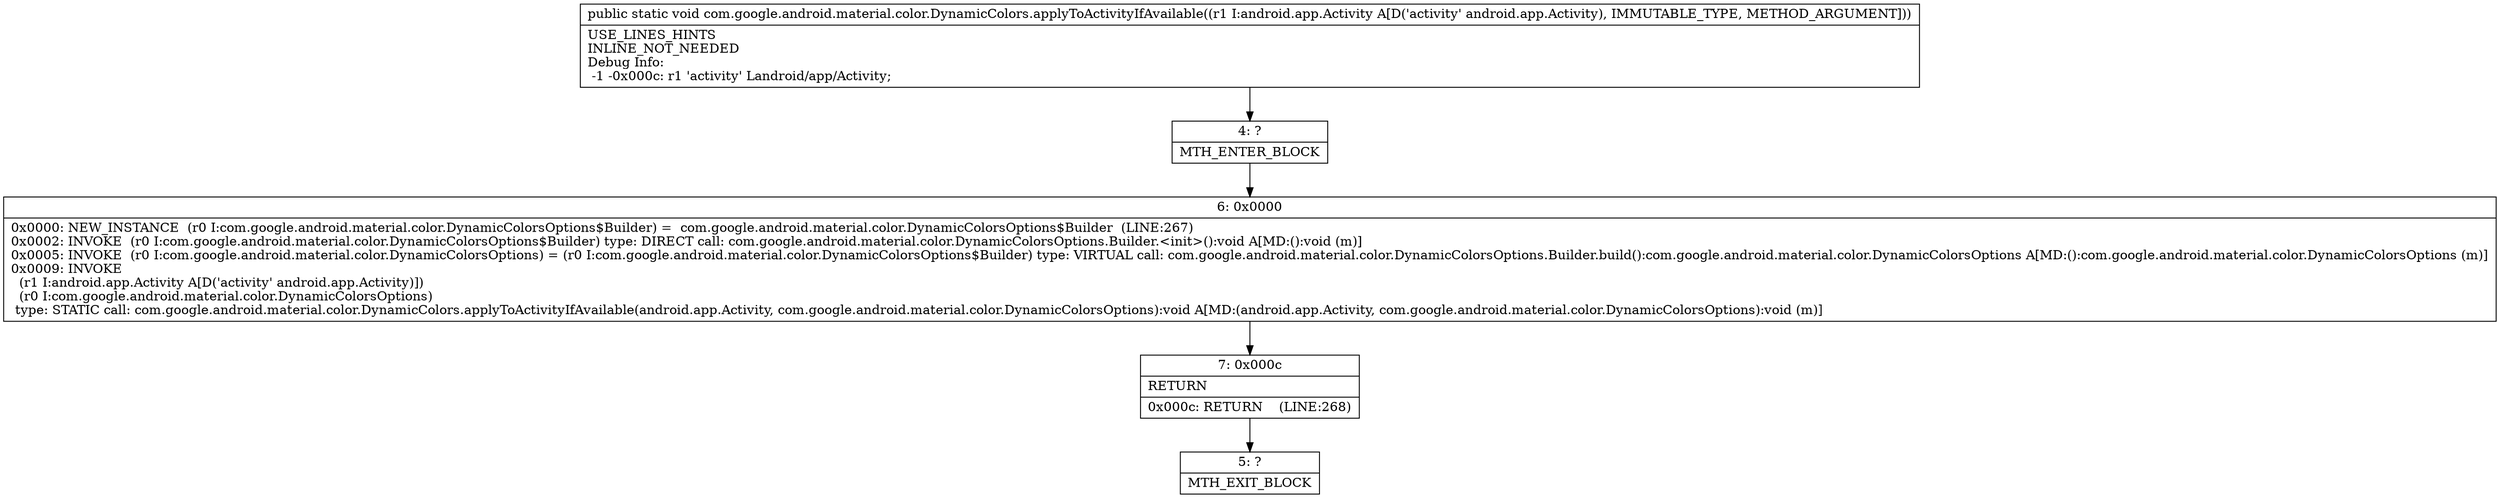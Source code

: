 digraph "CFG forcom.google.android.material.color.DynamicColors.applyToActivityIfAvailable(Landroid\/app\/Activity;)V" {
Node_4 [shape=record,label="{4\:\ ?|MTH_ENTER_BLOCK\l}"];
Node_6 [shape=record,label="{6\:\ 0x0000|0x0000: NEW_INSTANCE  (r0 I:com.google.android.material.color.DynamicColorsOptions$Builder) =  com.google.android.material.color.DynamicColorsOptions$Builder  (LINE:267)\l0x0002: INVOKE  (r0 I:com.google.android.material.color.DynamicColorsOptions$Builder) type: DIRECT call: com.google.android.material.color.DynamicColorsOptions.Builder.\<init\>():void A[MD:():void (m)]\l0x0005: INVOKE  (r0 I:com.google.android.material.color.DynamicColorsOptions) = (r0 I:com.google.android.material.color.DynamicColorsOptions$Builder) type: VIRTUAL call: com.google.android.material.color.DynamicColorsOptions.Builder.build():com.google.android.material.color.DynamicColorsOptions A[MD:():com.google.android.material.color.DynamicColorsOptions (m)]\l0x0009: INVOKE  \l  (r1 I:android.app.Activity A[D('activity' android.app.Activity)])\l  (r0 I:com.google.android.material.color.DynamicColorsOptions)\l type: STATIC call: com.google.android.material.color.DynamicColors.applyToActivityIfAvailable(android.app.Activity, com.google.android.material.color.DynamicColorsOptions):void A[MD:(android.app.Activity, com.google.android.material.color.DynamicColorsOptions):void (m)]\l}"];
Node_7 [shape=record,label="{7\:\ 0x000c|RETURN\l|0x000c: RETURN    (LINE:268)\l}"];
Node_5 [shape=record,label="{5\:\ ?|MTH_EXIT_BLOCK\l}"];
MethodNode[shape=record,label="{public static void com.google.android.material.color.DynamicColors.applyToActivityIfAvailable((r1 I:android.app.Activity A[D('activity' android.app.Activity), IMMUTABLE_TYPE, METHOD_ARGUMENT]))  | USE_LINES_HINTS\lINLINE_NOT_NEEDED\lDebug Info:\l  \-1 \-0x000c: r1 'activity' Landroid\/app\/Activity;\l}"];
MethodNode -> Node_4;Node_4 -> Node_6;
Node_6 -> Node_7;
Node_7 -> Node_5;
}


